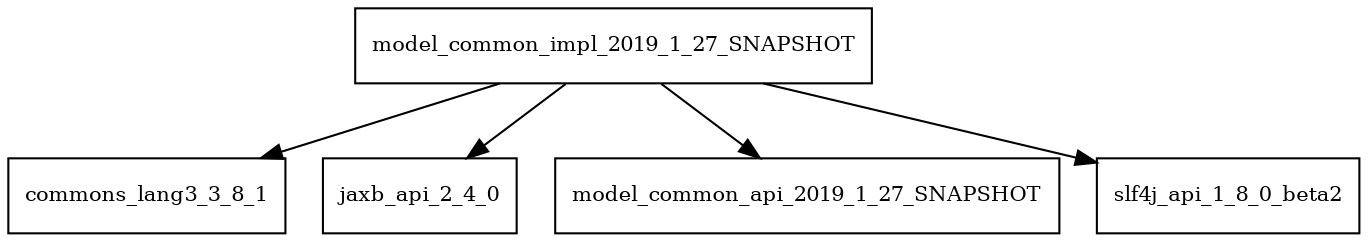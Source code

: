digraph model_common_impl_2019_1_27_SNAPSHOT_dependencies {
  node [shape = box, fontsize=10.0];
  model_common_impl_2019_1_27_SNAPSHOT -> commons_lang3_3_8_1;
  model_common_impl_2019_1_27_SNAPSHOT -> jaxb_api_2_4_0;
  model_common_impl_2019_1_27_SNAPSHOT -> model_common_api_2019_1_27_SNAPSHOT;
  model_common_impl_2019_1_27_SNAPSHOT -> slf4j_api_1_8_0_beta2;
}
